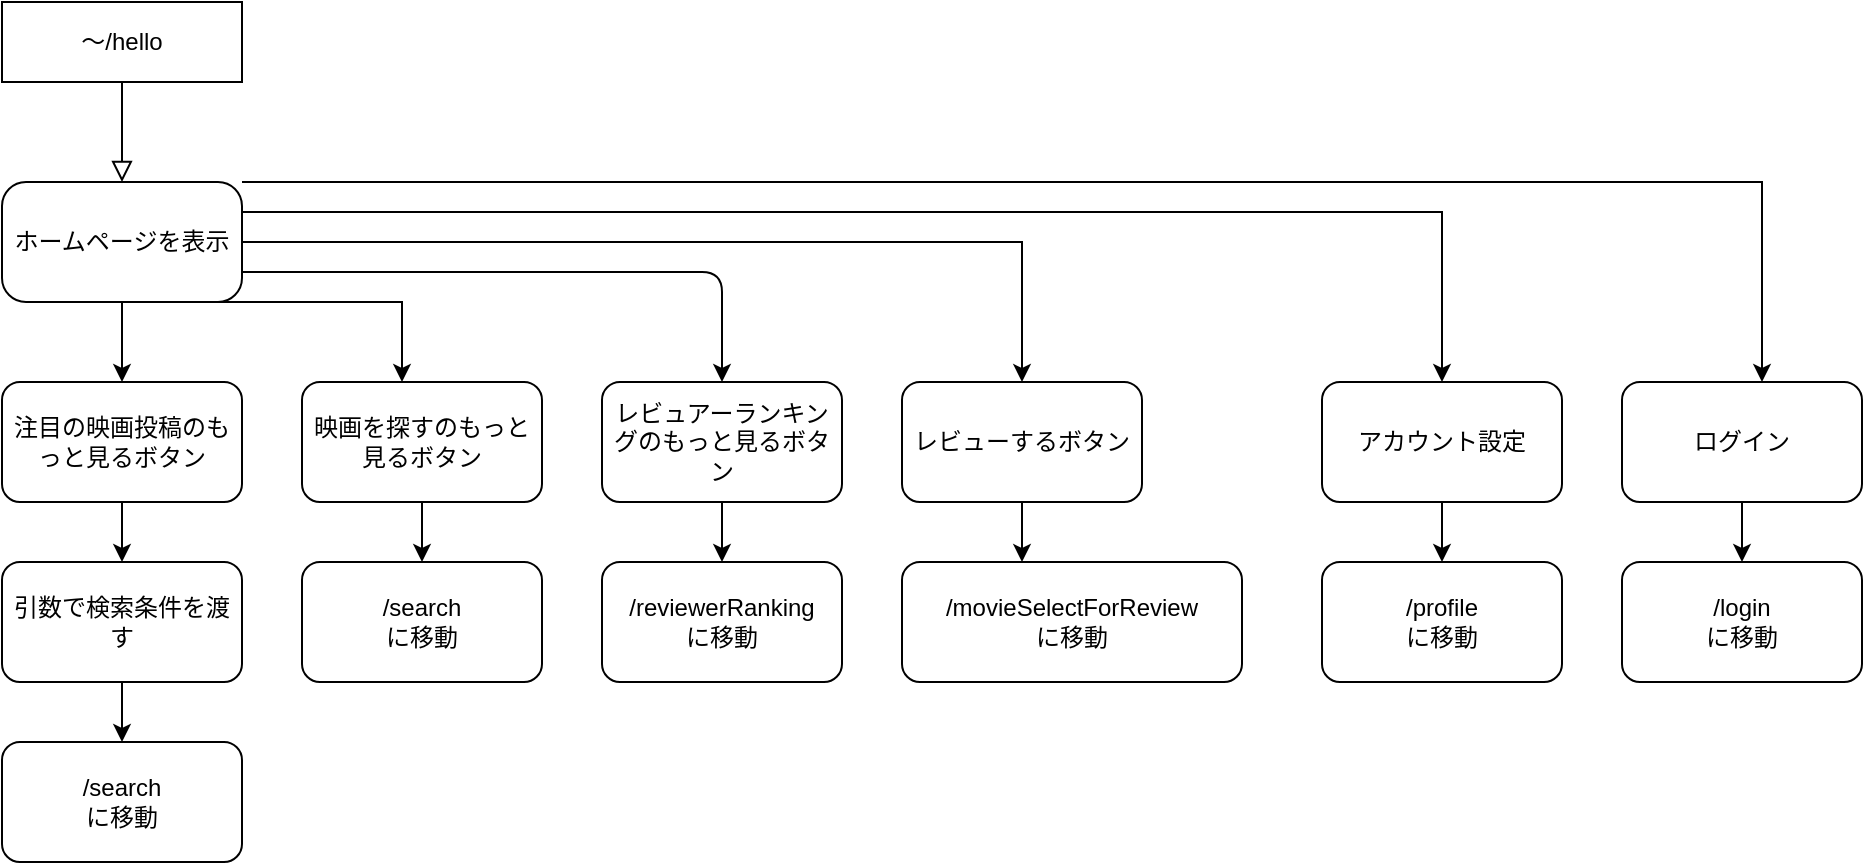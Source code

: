 <mxfile version="13.10.0" type="github" pages="2">
  <diagram id="C5RBs43oDa-KdzZeNtuy" name="~/hello">
    <mxGraphModel dx="946" dy="687" grid="1" gridSize="10" guides="1" tooltips="1" connect="1" arrows="1" fold="1" page="1" pageScale="1" pageWidth="2027" pageHeight="1169" math="0" shadow="0">
      <root>
        <mxCell id="WIyWlLk6GJQsqaUBKTNV-0" />
        <mxCell id="WIyWlLk6GJQsqaUBKTNV-1" parent="WIyWlLk6GJQsqaUBKTNV-0" />
        <mxCell id="WIyWlLk6GJQsqaUBKTNV-2" value="" style="rounded=0;html=1;jettySize=auto;orthogonalLoop=1;fontSize=11;endArrow=block;endFill=0;endSize=8;strokeWidth=1;shadow=0;labelBackgroundColor=none;edgeStyle=orthogonalEdgeStyle;" parent="WIyWlLk6GJQsqaUBKTNV-1" source="WIyWlLk6GJQsqaUBKTNV-3" edge="1">
          <mxGeometry relative="1" as="geometry">
            <mxPoint x="220" y="170" as="targetPoint" />
          </mxGeometry>
        </mxCell>
        <mxCell id="WIyWlLk6GJQsqaUBKTNV-3" value="&lt;font style=&quot;vertical-align: inherit&quot;&gt;&lt;font style=&quot;vertical-align: inherit&quot;&gt;〜/hello&lt;/font&gt;&lt;/font&gt;" style="rounded=1;whiteSpace=wrap;html=1;fontSize=12;glass=0;strokeWidth=1;shadow=0;arcSize=0;" parent="WIyWlLk6GJQsqaUBKTNV-1" vertex="1">
          <mxGeometry x="160" y="80" width="120" height="40" as="geometry" />
        </mxCell>
        <mxCell id="QQPHBSheBz1uxM25Vx0v-2" value="" style="edgeStyle=orthogonalEdgeStyle;rounded=0;orthogonalLoop=1;jettySize=auto;html=1;" edge="1" parent="WIyWlLk6GJQsqaUBKTNV-1" source="QQPHBSheBz1uxM25Vx0v-0" target="QQPHBSheBz1uxM25Vx0v-1">
          <mxGeometry relative="1" as="geometry" />
        </mxCell>
        <mxCell id="QQPHBSheBz1uxM25Vx0v-14" value="" style="edgeStyle=orthogonalEdgeStyle;rounded=0;orthogonalLoop=1;jettySize=auto;html=1;exitX=0.75;exitY=1;exitDx=0;exitDy=0;" edge="1" parent="WIyWlLk6GJQsqaUBKTNV-1" source="QQPHBSheBz1uxM25Vx0v-0" target="QQPHBSheBz1uxM25Vx0v-13">
          <mxGeometry relative="1" as="geometry">
            <Array as="points">
              <mxPoint x="360" y="230" />
            </Array>
          </mxGeometry>
        </mxCell>
        <mxCell id="QQPHBSheBz1uxM25Vx0v-29" style="edgeStyle=orthogonalEdgeStyle;rounded=0;orthogonalLoop=1;jettySize=auto;html=1;exitX=1;exitY=0.5;exitDx=0;exitDy=0;" edge="1" parent="WIyWlLk6GJQsqaUBKTNV-1" source="QQPHBSheBz1uxM25Vx0v-0" target="vuPanQDPMb22JTD1qer_-0">
          <mxGeometry relative="1" as="geometry">
            <mxPoint x="680" y="260" as="targetPoint" />
          </mxGeometry>
        </mxCell>
        <mxCell id="vuPanQDPMb22JTD1qer_-15" style="edgeStyle=orthogonalEdgeStyle;rounded=0;orthogonalLoop=1;jettySize=auto;html=1;exitX=1;exitY=0.25;exitDx=0;exitDy=0;" edge="1" parent="WIyWlLk6GJQsqaUBKTNV-1" source="QQPHBSheBz1uxM25Vx0v-0" target="vuPanQDPMb22JTD1qer_-13">
          <mxGeometry relative="1" as="geometry" />
        </mxCell>
        <mxCell id="vuPanQDPMb22JTD1qer_-16" style="edgeStyle=orthogonalEdgeStyle;rounded=0;orthogonalLoop=1;jettySize=auto;html=1;exitX=1;exitY=0;exitDx=0;exitDy=0;" edge="1" parent="WIyWlLk6GJQsqaUBKTNV-1" source="QQPHBSheBz1uxM25Vx0v-0" target="vuPanQDPMb22JTD1qer_-14">
          <mxGeometry relative="1" as="geometry">
            <mxPoint x="840" y="200" as="targetPoint" />
            <Array as="points">
              <mxPoint x="1040" y="170" />
            </Array>
          </mxGeometry>
        </mxCell>
        <mxCell id="QQPHBSheBz1uxM25Vx0v-0" value="&lt;font style=&quot;vertical-align: inherit&quot;&gt;&lt;font style=&quot;vertical-align: inherit&quot;&gt;ホームページを表示&lt;/font&gt;&lt;/font&gt;" style="rounded=1;whiteSpace=wrap;html=1;arcSize=20;" vertex="1" parent="WIyWlLk6GJQsqaUBKTNV-1">
          <mxGeometry x="160" y="170" width="120" height="60" as="geometry" />
        </mxCell>
        <mxCell id="QQPHBSheBz1uxM25Vx0v-19" style="edgeStyle=orthogonalEdgeStyle;rounded=0;orthogonalLoop=1;jettySize=auto;html=1;exitX=0.5;exitY=1;exitDx=0;exitDy=0;entryX=0.5;entryY=0;entryDx=0;entryDy=0;" edge="1" parent="WIyWlLk6GJQsqaUBKTNV-1" source="QQPHBSheBz1uxM25Vx0v-1" target="QQPHBSheBz1uxM25Vx0v-18">
          <mxGeometry relative="1" as="geometry" />
        </mxCell>
        <mxCell id="QQPHBSheBz1uxM25Vx0v-1" value="注目の映画投稿のもっと見るボタン" style="whiteSpace=wrap;html=1;rounded=1;" vertex="1" parent="WIyWlLk6GJQsqaUBKTNV-1">
          <mxGeometry x="160" y="270" width="120" height="60" as="geometry" />
        </mxCell>
        <mxCell id="QQPHBSheBz1uxM25Vx0v-3" value="/search&lt;br&gt;に移動" style="whiteSpace=wrap;html=1;rounded=1;" vertex="1" parent="WIyWlLk6GJQsqaUBKTNV-1">
          <mxGeometry x="160" y="450" width="120" height="60" as="geometry" />
        </mxCell>
        <mxCell id="QQPHBSheBz1uxM25Vx0v-17" value="" style="edgeStyle=orthogonalEdgeStyle;rounded=0;orthogonalLoop=1;jettySize=auto;html=1;" edge="1" parent="WIyWlLk6GJQsqaUBKTNV-1" source="QQPHBSheBz1uxM25Vx0v-13" target="QQPHBSheBz1uxM25Vx0v-16">
          <mxGeometry relative="1" as="geometry" />
        </mxCell>
        <mxCell id="QQPHBSheBz1uxM25Vx0v-13" value="&lt;span&gt;映画を探すのもっと見るボタン&lt;/span&gt;" style="whiteSpace=wrap;html=1;rounded=1;" vertex="1" parent="WIyWlLk6GJQsqaUBKTNV-1">
          <mxGeometry x="310" y="270" width="120" height="60" as="geometry" />
        </mxCell>
        <mxCell id="QQPHBSheBz1uxM25Vx0v-15" value="" style="endArrow=classic;html=1;exitX=1;exitY=0.75;exitDx=0;exitDy=0;entryX=0.5;entryY=0;entryDx=0;entryDy=0;" edge="1" parent="WIyWlLk6GJQsqaUBKTNV-1" source="QQPHBSheBz1uxM25Vx0v-0" target="QQPHBSheBz1uxM25Vx0v-21">
          <mxGeometry width="50" height="50" relative="1" as="geometry">
            <mxPoint x="390" y="390" as="sourcePoint" />
            <mxPoint x="530" y="270" as="targetPoint" />
            <Array as="points">
              <mxPoint x="520" y="215" />
            </Array>
          </mxGeometry>
        </mxCell>
        <mxCell id="QQPHBSheBz1uxM25Vx0v-16" value="&lt;span&gt;/search&lt;/span&gt;&lt;br&gt;&lt;span&gt;に移動&lt;/span&gt;" style="whiteSpace=wrap;html=1;rounded=1;" vertex="1" parent="WIyWlLk6GJQsqaUBKTNV-1">
          <mxGeometry x="310" y="360" width="120" height="60" as="geometry" />
        </mxCell>
        <mxCell id="QQPHBSheBz1uxM25Vx0v-20" style="edgeStyle=orthogonalEdgeStyle;rounded=0;orthogonalLoop=1;jettySize=auto;html=1;exitX=0.5;exitY=1;exitDx=0;exitDy=0;entryX=0.5;entryY=0;entryDx=0;entryDy=0;" edge="1" parent="WIyWlLk6GJQsqaUBKTNV-1" source="QQPHBSheBz1uxM25Vx0v-18" target="QQPHBSheBz1uxM25Vx0v-3">
          <mxGeometry relative="1" as="geometry" />
        </mxCell>
        <mxCell id="QQPHBSheBz1uxM25Vx0v-18" value="引数で検索条件を渡す" style="rounded=1;whiteSpace=wrap;html=1;" vertex="1" parent="WIyWlLk6GJQsqaUBKTNV-1">
          <mxGeometry x="160" y="360" width="120" height="60" as="geometry" />
        </mxCell>
        <mxCell id="QQPHBSheBz1uxM25Vx0v-23" value="" style="edgeStyle=orthogonalEdgeStyle;rounded=0;orthogonalLoop=1;jettySize=auto;html=1;" edge="1" parent="WIyWlLk6GJQsqaUBKTNV-1" source="QQPHBSheBz1uxM25Vx0v-21" target="QQPHBSheBz1uxM25Vx0v-22">
          <mxGeometry relative="1" as="geometry" />
        </mxCell>
        <mxCell id="QQPHBSheBz1uxM25Vx0v-21" value="レビュアーランキングのもっと見るボタン" style="rounded=1;whiteSpace=wrap;html=1;" vertex="1" parent="WIyWlLk6GJQsqaUBKTNV-1">
          <mxGeometry x="460" y="270" width="120" height="60" as="geometry" />
        </mxCell>
        <mxCell id="QQPHBSheBz1uxM25Vx0v-22" value="/reviewerRanking&lt;br&gt;に移動" style="whiteSpace=wrap;html=1;rounded=1;" vertex="1" parent="WIyWlLk6GJQsqaUBKTNV-1">
          <mxGeometry x="460" y="360" width="120" height="60" as="geometry" />
        </mxCell>
        <mxCell id="vuPanQDPMb22JTD1qer_-6" value="" style="edgeStyle=orthogonalEdgeStyle;rounded=0;orthogonalLoop=1;jettySize=auto;html=1;" edge="1" parent="WIyWlLk6GJQsqaUBKTNV-1" source="vuPanQDPMb22JTD1qer_-0" target="vuPanQDPMb22JTD1qer_-1">
          <mxGeometry relative="1" as="geometry">
            <mxPoint x="670" y="360" as="targetPoint" />
            <Array as="points">
              <mxPoint x="670" y="360" />
              <mxPoint x="670" y="360" />
            </Array>
          </mxGeometry>
        </mxCell>
        <mxCell id="vuPanQDPMb22JTD1qer_-0" value="レビューするボタン" style="rounded=1;whiteSpace=wrap;html=1;" vertex="1" parent="WIyWlLk6GJQsqaUBKTNV-1">
          <mxGeometry x="610" y="270" width="120" height="60" as="geometry" />
        </mxCell>
        <mxCell id="vuPanQDPMb22JTD1qer_-1" value="/movieSelectForReview&lt;br&gt;に移動" style="whiteSpace=wrap;html=1;rounded=1;" vertex="1" parent="WIyWlLk6GJQsqaUBKTNV-1">
          <mxGeometry x="610" y="360" width="170" height="60" as="geometry" />
        </mxCell>
        <mxCell id="vuPanQDPMb22JTD1qer_-18" value="" style="edgeStyle=orthogonalEdgeStyle;rounded=0;orthogonalLoop=1;jettySize=auto;html=1;" edge="1" parent="WIyWlLk6GJQsqaUBKTNV-1" source="vuPanQDPMb22JTD1qer_-13" target="vuPanQDPMb22JTD1qer_-17">
          <mxGeometry relative="1" as="geometry" />
        </mxCell>
        <mxCell id="vuPanQDPMb22JTD1qer_-13" value="アカウント設定" style="rounded=1;whiteSpace=wrap;html=1;" vertex="1" parent="WIyWlLk6GJQsqaUBKTNV-1">
          <mxGeometry x="820" y="270" width="120" height="60" as="geometry" />
        </mxCell>
        <mxCell id="vuPanQDPMb22JTD1qer_-20" value="" style="edgeStyle=orthogonalEdgeStyle;rounded=0;orthogonalLoop=1;jettySize=auto;html=1;" edge="1" parent="WIyWlLk6GJQsqaUBKTNV-1" source="vuPanQDPMb22JTD1qer_-14" target="vuPanQDPMb22JTD1qer_-19">
          <mxGeometry relative="1" as="geometry" />
        </mxCell>
        <mxCell id="vuPanQDPMb22JTD1qer_-14" value="ログイン" style="rounded=1;whiteSpace=wrap;html=1;" vertex="1" parent="WIyWlLk6GJQsqaUBKTNV-1">
          <mxGeometry x="970" y="270" width="120" height="60" as="geometry" />
        </mxCell>
        <mxCell id="vuPanQDPMb22JTD1qer_-17" value="/profile&lt;br&gt;に移動" style="whiteSpace=wrap;html=1;rounded=1;" vertex="1" parent="WIyWlLk6GJQsqaUBKTNV-1">
          <mxGeometry x="820" y="360" width="120" height="60" as="geometry" />
        </mxCell>
        <mxCell id="vuPanQDPMb22JTD1qer_-19" value="/login&lt;br&gt;に移動" style="whiteSpace=wrap;html=1;rounded=1;" vertex="1" parent="WIyWlLk6GJQsqaUBKTNV-1">
          <mxGeometry x="970" y="360" width="120" height="60" as="geometry" />
        </mxCell>
      </root>
    </mxGraphModel>
  </diagram>
  <diagram id="A0EQDVkAkL5SHqcOITj4" name="/search">
    <mxGraphModel dx="946" dy="687" grid="1" gridSize="10" guides="1" tooltips="1" connect="1" arrows="1" fold="1" page="1" pageScale="1" pageWidth="2027" pageHeight="1169" math="0" shadow="0">
      <root>
        <mxCell id="Op_aY7XqOPKgfjPb0cTw-0" />
        <mxCell id="Op_aY7XqOPKgfjPb0cTw-1" parent="Op_aY7XqOPKgfjPb0cTw-0" />
        <mxCell id="tITy_5V4C1rcvI6Tda-8-0" style="edgeStyle=orthogonalEdgeStyle;rounded=0;orthogonalLoop=1;jettySize=auto;html=1;exitX=0.5;exitY=1;exitDx=0;exitDy=0;entryX=0.5;entryY=0;entryDx=0;entryDy=0;" edge="1" parent="Op_aY7XqOPKgfjPb0cTw-1" source="SbmKDP6JJVF8_nTbkaBC-0" target="PKRoyXIj0E0IrlNuwYJP-3">
          <mxGeometry relative="1" as="geometry" />
        </mxCell>
        <mxCell id="SbmKDP6JJVF8_nTbkaBC-0" value="&lt;span&gt;/search&lt;/span&gt;" style="rounded=1;whiteSpace=wrap;html=1;arcSize=0;" vertex="1" parent="Op_aY7XqOPKgfjPb0cTw-1">
          <mxGeometry x="160" y="80" width="120" height="50" as="geometry" />
        </mxCell>
        <mxCell id="PKRoyXIj0E0IrlNuwYJP-3" value="引数あり" style="rhombus;whiteSpace=wrap;html=1;" vertex="1" parent="Op_aY7XqOPKgfjPb0cTw-1">
          <mxGeometry x="150" y="160" width="140" height="70" as="geometry" />
        </mxCell>
        <mxCell id="tITy_5V4C1rcvI6Tda-8-1" value="" style="endArrow=classic;html=1;exitX=1;exitY=0.5;exitDx=0;exitDy=0;" edge="1" parent="Op_aY7XqOPKgfjPb0cTw-1" source="PKRoyXIj0E0IrlNuwYJP-3">
          <mxGeometry relative="1" as="geometry">
            <mxPoint x="370" y="250" as="sourcePoint" />
            <mxPoint x="340" y="195" as="targetPoint" />
          </mxGeometry>
        </mxCell>
        <mxCell id="tITy_5V4C1rcvI6Tda-8-2" value="yes" style="edgeLabel;resizable=0;html=1;align=center;verticalAlign=middle;" connectable="0" vertex="1" parent="tITy_5V4C1rcvI6Tda-8-1">
          <mxGeometry relative="1" as="geometry" />
        </mxCell>
        <mxCell id="tITy_5V4C1rcvI6Tda-8-3" value="" style="endArrow=classic;html=1;exitX=0.5;exitY=1;exitDx=0;exitDy=0;entryX=0.5;entryY=0;entryDx=0;entryDy=0;" edge="1" parent="Op_aY7XqOPKgfjPb0cTw-1" source="PKRoyXIj0E0IrlNuwYJP-3" target="tITy_5V4C1rcvI6Tda-8-5">
          <mxGeometry relative="1" as="geometry">
            <mxPoint x="370" y="250" as="sourcePoint" />
            <mxPoint x="220" y="270" as="targetPoint" />
            <Array as="points" />
          </mxGeometry>
        </mxCell>
        <mxCell id="tITy_5V4C1rcvI6Tda-8-4" value="no" style="edgeLabel;resizable=0;html=1;align=center;verticalAlign=middle;" connectable="0" vertex="1" parent="tITy_5V4C1rcvI6Tda-8-3">
          <mxGeometry relative="1" as="geometry" />
        </mxCell>
        <mxCell id="tITy_5V4C1rcvI6Tda-8-5" value="" style="rounded=1;whiteSpace=wrap;html=1;" vertex="1" parent="Op_aY7XqOPKgfjPb0cTw-1">
          <mxGeometry x="160" y="260" width="120" height="60" as="geometry" />
        </mxCell>
      </root>
    </mxGraphModel>
  </diagram>
</mxfile>
